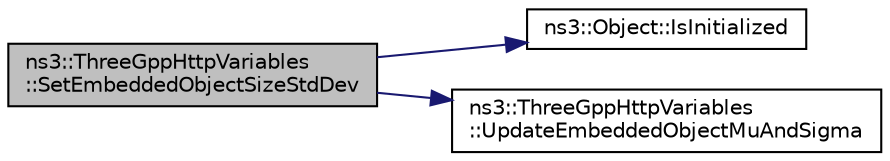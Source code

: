 digraph "ns3::ThreeGppHttpVariables::SetEmbeddedObjectSizeStdDev"
{
 // LATEX_PDF_SIZE
  edge [fontname="Helvetica",fontsize="10",labelfontname="Helvetica",labelfontsize="10"];
  node [fontname="Helvetica",fontsize="10",shape=record];
  rankdir="LR";
  Node1 [label="ns3::ThreeGppHttpVariables\l::SetEmbeddedObjectSizeStdDev",height=0.2,width=0.4,color="black", fillcolor="grey75", style="filled", fontcolor="black",tooltip=" "];
  Node1 -> Node2 [color="midnightblue",fontsize="10",style="solid",fontname="Helvetica"];
  Node2 [label="ns3::Object::IsInitialized",height=0.2,width=0.4,color="black", fillcolor="white", style="filled",URL="$classns3_1_1_object.html#a400267b4552078896863287d3aaad53f",tooltip="Check if the object has been initialized."];
  Node1 -> Node3 [color="midnightblue",fontsize="10",style="solid",fontname="Helvetica"];
  Node3 [label="ns3::ThreeGppHttpVariables\l::UpdateEmbeddedObjectMuAndSigma",height=0.2,width=0.4,color="black", fillcolor="white", style="filled",URL="$classns3_1_1_three_gpp_http_variables.html#a12f0770f3edd81c284dc71ea970c10c2",tooltip="Upon and after object initialization, update random variable Mu and Sigma based on changes to attribu..."];
}
